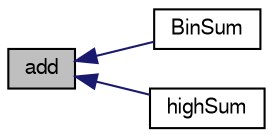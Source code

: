 digraph "add"
{
  bgcolor="transparent";
  edge [fontname="FreeSans",fontsize="10",labelfontname="FreeSans",labelfontsize="10"];
  node [fontname="FreeSans",fontsize="10",shape=record];
  rankdir="LR";
  Node14 [label="add",height=0.2,width=0.4,color="black", fillcolor="grey75", style="filled", fontcolor="black"];
  Node14 -> Node15 [dir="back",color="midnightblue",fontsize="10",style="solid",fontname="FreeSans"];
  Node15 [label="BinSum",height=0.2,width=0.4,color="black",URL="$a25882.html#a0418d57b79311830c02a326d7ff1dea7",tooltip="Construct given min, max, delta and data. "];
  Node14 -> Node16 [dir="back",color="midnightblue",fontsize="10",style="solid",fontname="FreeSans"];
  Node16 [label="highSum",height=0.2,width=0.4,color="black",URL="$a25882.html#a5842c16c0cec3d14a3e5f9c144ec3017",tooltip="Return the sum of all added elements >= max. "];
}
